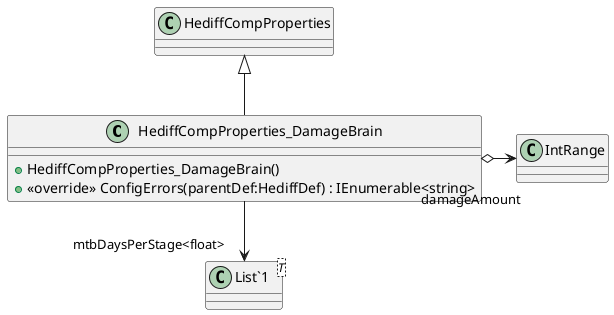 @startuml
class HediffCompProperties_DamageBrain {
    + HediffCompProperties_DamageBrain()
    + <<override>> ConfigErrors(parentDef:HediffDef) : IEnumerable<string>
}
class "List`1"<T> {
}
HediffCompProperties <|-- HediffCompProperties_DamageBrain
HediffCompProperties_DamageBrain o-> "damageAmount" IntRange
HediffCompProperties_DamageBrain --> "mtbDaysPerStage<float>" "List`1"
@enduml
